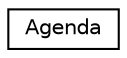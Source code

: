 digraph "Representación gráfica de la clase"
{
  edge [fontname="Helvetica",fontsize="10",labelfontname="Helvetica",labelfontsize="10"];
  node [fontname="Helvetica",fontsize="10",shape=record];
  rankdir="LR";
  Node0 [label="Agenda",height=0.2,width=0.4,color="black", fillcolor="white", style="filled",URL="$classAgenda.html"];
}
